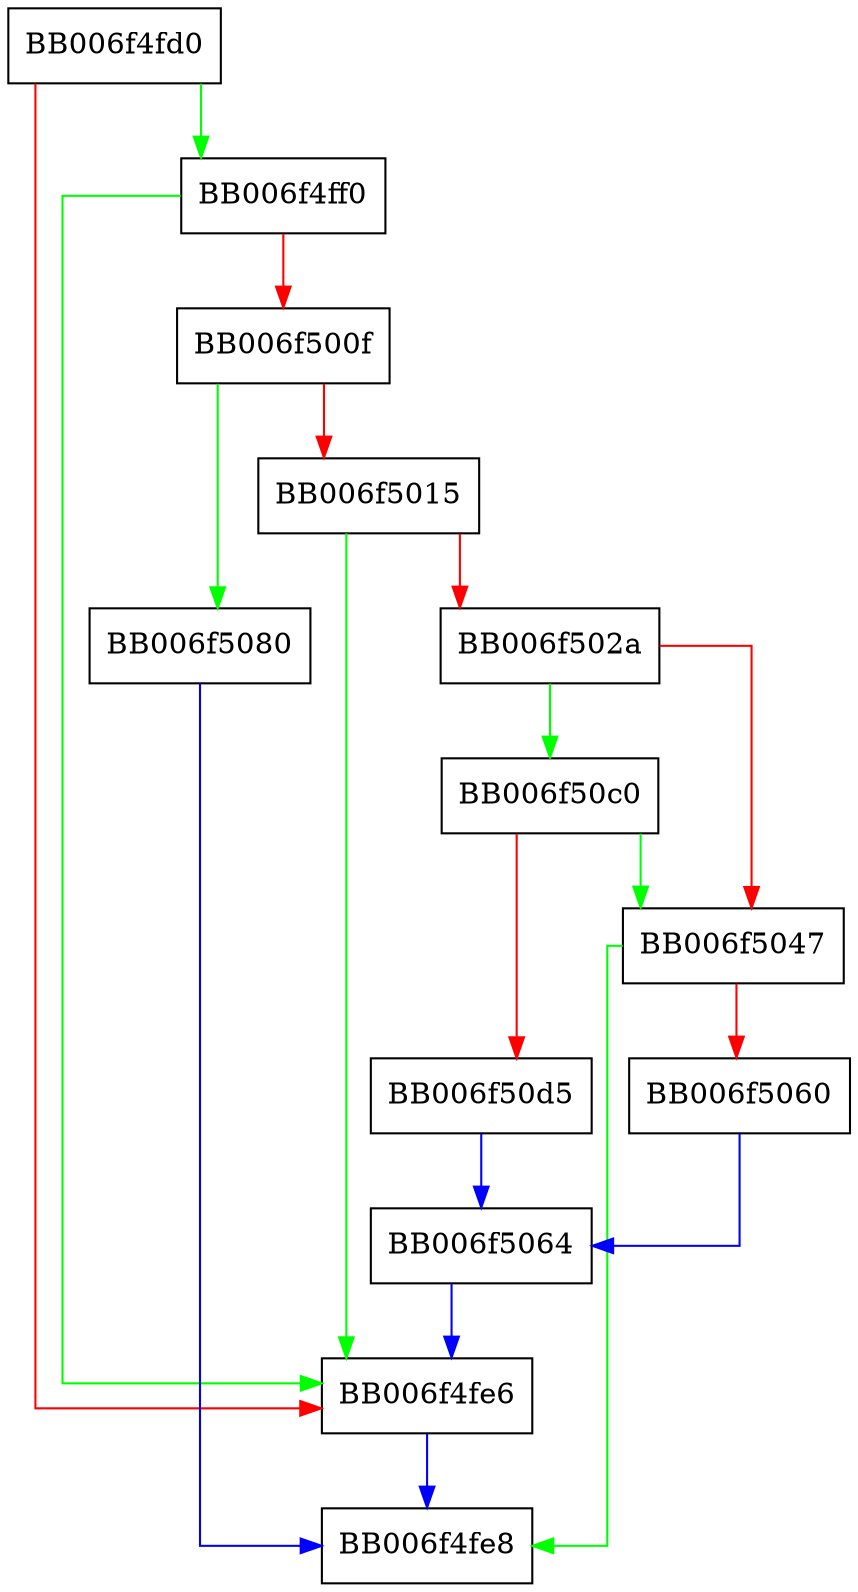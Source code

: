 digraph rsa_sha384_verify_recover_init {
  node [shape="box"];
  graph [splines=ortho];
  BB006f4fd0 -> BB006f4ff0 [color="green"];
  BB006f4fd0 -> BB006f4fe6 [color="red"];
  BB006f4fe6 -> BB006f4fe8 [color="blue"];
  BB006f4ff0 -> BB006f4fe6 [color="green"];
  BB006f4ff0 -> BB006f500f [color="red"];
  BB006f500f -> BB006f5080 [color="green"];
  BB006f500f -> BB006f5015 [color="red"];
  BB006f5015 -> BB006f4fe6 [color="green"];
  BB006f5015 -> BB006f502a [color="red"];
  BB006f502a -> BB006f50c0 [color="green"];
  BB006f502a -> BB006f5047 [color="red"];
  BB006f5047 -> BB006f4fe8 [color="green"];
  BB006f5047 -> BB006f5060 [color="red"];
  BB006f5060 -> BB006f5064 [color="blue"];
  BB006f5064 -> BB006f4fe6 [color="blue"];
  BB006f5080 -> BB006f4fe8 [color="blue"];
  BB006f50c0 -> BB006f5047 [color="green"];
  BB006f50c0 -> BB006f50d5 [color="red"];
  BB006f50d5 -> BB006f5064 [color="blue"];
}